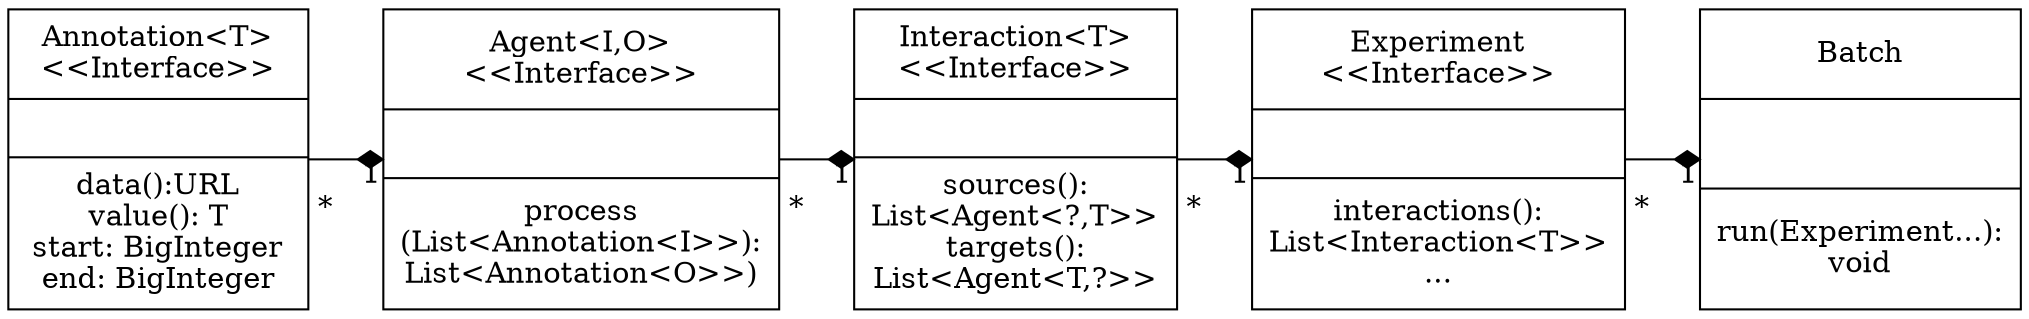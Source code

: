 digraph inter{
	rankdir=LR
	node[shape=record width=2 height=2]
	edge[arrowhead=diamond taillabel="\n *" headlabel="1\n "]
	agent[label="{{Agent\<I,O\>\n\<\<Interface\>\>||process\n(List\<Annotation\<I\>\>):\nList\<Annotation\<O\>\>)}}"]
	annotation[label="{{Annotation\<T\>\n\<\<Interface\>\>||data():URL\nvalue(): T\nstart: BigInteger\nend: BigInteger}}"]
	interaction[label="{{Interaction\<T\>\n\<\<Interface\>\>||sources():\nList\<Agent\<?,T\>\>\ntargets():\nList\<Agent\<T,?\>\>}}"]
	experiment[label="{{Experiment\n\<\<Interface\>\>||interactions():\nList\<Interaction\<T\>\>\n...}}"]
	batch[label="{{Batch||run(Experiment...):\nvoid}}"]
	annotation->agent->interaction->experiment->batch
}